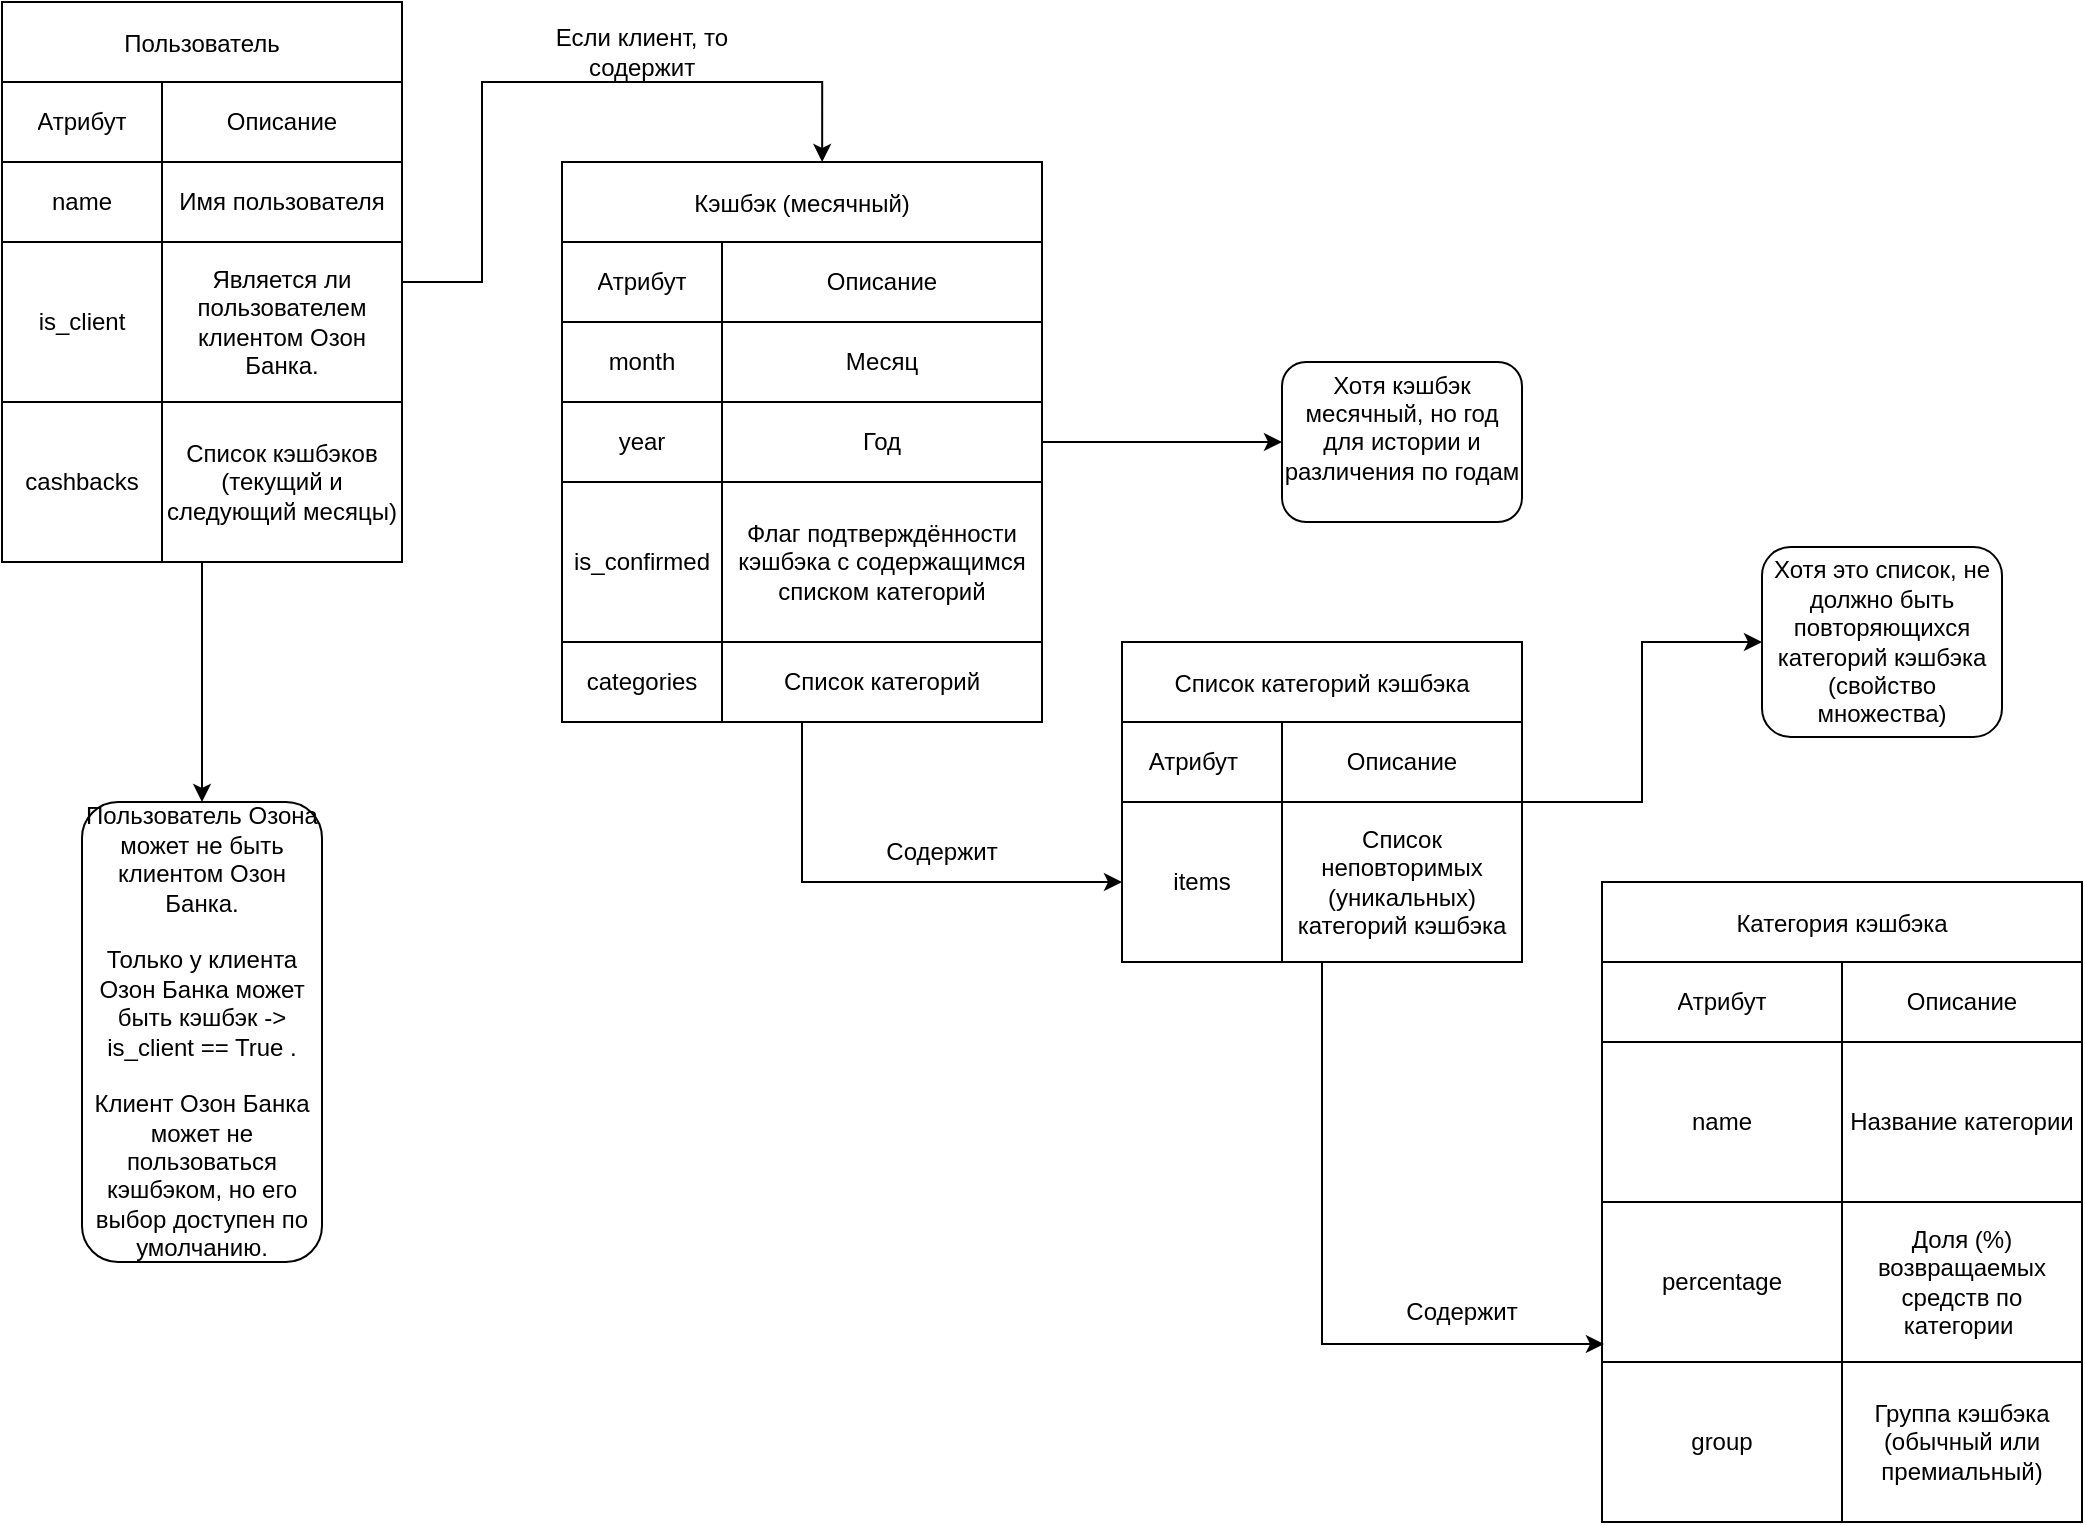 <mxfile version="24.7.17">
  <diagram name="Page-1" id="cx02CMatr94ILN04bPKe">
    <mxGraphModel dx="1368" dy="835" grid="1" gridSize="10" guides="1" tooltips="1" connect="1" arrows="1" fold="1" page="1" pageScale="1" pageWidth="1100" pageHeight="850" math="0" shadow="0">
      <root>
        <mxCell id="0" />
        <mxCell id="1" parent="0" />
        <mxCell id="ibllBAHYzR9Kgjg2L-2O-44" value="Категория кэшбэка" style="shape=table;startSize=40;container=1;collapsible=0;childLayout=tableLayout;" parent="1" vertex="1">
          <mxGeometry x="840" y="480" width="240" height="320" as="geometry" />
        </mxCell>
        <mxCell id="ibllBAHYzR9Kgjg2L-2O-45" value="" style="shape=tableRow;horizontal=0;startSize=0;swimlaneHead=0;swimlaneBody=0;strokeColor=inherit;top=0;left=0;bottom=0;right=0;collapsible=0;dropTarget=0;fillColor=none;points=[[0,0.5],[1,0.5]];portConstraint=eastwest;" parent="ibllBAHYzR9Kgjg2L-2O-44" vertex="1">
          <mxGeometry y="40" width="240" height="40" as="geometry" />
        </mxCell>
        <mxCell id="ibllBAHYzR9Kgjg2L-2O-46" value="Атрибут" style="shape=partialRectangle;html=1;whiteSpace=wrap;connectable=0;strokeColor=inherit;overflow=hidden;fillColor=none;top=0;left=0;bottom=0;right=0;pointerEvents=1;" parent="ibllBAHYzR9Kgjg2L-2O-45" vertex="1">
          <mxGeometry width="120" height="40" as="geometry">
            <mxRectangle width="120" height="40" as="alternateBounds" />
          </mxGeometry>
        </mxCell>
        <mxCell id="ibllBAHYzR9Kgjg2L-2O-48" value="Описание" style="shape=partialRectangle;html=1;whiteSpace=wrap;connectable=0;strokeColor=inherit;overflow=hidden;fillColor=none;top=0;left=0;bottom=0;right=0;pointerEvents=1;" parent="ibllBAHYzR9Kgjg2L-2O-45" vertex="1">
          <mxGeometry x="120" width="120" height="40" as="geometry">
            <mxRectangle width="120" height="40" as="alternateBounds" />
          </mxGeometry>
        </mxCell>
        <mxCell id="ibllBAHYzR9Kgjg2L-2O-50" value="" style="shape=tableRow;horizontal=0;startSize=0;swimlaneHead=0;swimlaneBody=0;strokeColor=inherit;top=0;left=0;bottom=0;right=0;collapsible=0;dropTarget=0;fillColor=none;points=[[0,0.5],[1,0.5]];portConstraint=eastwest;" parent="ibllBAHYzR9Kgjg2L-2O-44" vertex="1">
          <mxGeometry y="80" width="240" height="80" as="geometry" />
        </mxCell>
        <mxCell id="ibllBAHYzR9Kgjg2L-2O-51" value="name" style="shape=partialRectangle;html=1;whiteSpace=wrap;connectable=0;strokeColor=inherit;overflow=hidden;fillColor=none;top=0;left=0;bottom=0;right=0;pointerEvents=1;" parent="ibllBAHYzR9Kgjg2L-2O-50" vertex="1">
          <mxGeometry width="120" height="80" as="geometry">
            <mxRectangle width="120" height="80" as="alternateBounds" />
          </mxGeometry>
        </mxCell>
        <mxCell id="ibllBAHYzR9Kgjg2L-2O-53" value="Название категории" style="shape=partialRectangle;html=1;whiteSpace=wrap;connectable=0;strokeColor=inherit;overflow=hidden;fillColor=none;top=0;left=0;bottom=0;right=0;pointerEvents=1;" parent="ibllBAHYzR9Kgjg2L-2O-50" vertex="1">
          <mxGeometry x="120" width="120" height="80" as="geometry">
            <mxRectangle width="120" height="80" as="alternateBounds" />
          </mxGeometry>
        </mxCell>
        <mxCell id="ibllBAHYzR9Kgjg2L-2O-91" style="shape=tableRow;horizontal=0;startSize=0;swimlaneHead=0;swimlaneBody=0;strokeColor=inherit;top=0;left=0;bottom=0;right=0;collapsible=0;dropTarget=0;fillColor=none;points=[[0,0.5],[1,0.5]];portConstraint=eastwest;" parent="ibllBAHYzR9Kgjg2L-2O-44" vertex="1">
          <mxGeometry y="160" width="240" height="80" as="geometry" />
        </mxCell>
        <mxCell id="ibllBAHYzR9Kgjg2L-2O-92" value="percentage" style="shape=partialRectangle;html=1;whiteSpace=wrap;connectable=0;strokeColor=inherit;overflow=hidden;fillColor=none;top=0;left=0;bottom=0;right=0;pointerEvents=1;" parent="ibllBAHYzR9Kgjg2L-2O-91" vertex="1">
          <mxGeometry width="120" height="80" as="geometry">
            <mxRectangle width="120" height="80" as="alternateBounds" />
          </mxGeometry>
        </mxCell>
        <mxCell id="ibllBAHYzR9Kgjg2L-2O-94" value="Доля (%) возвращаемых средств по категории&amp;nbsp;" style="shape=partialRectangle;html=1;whiteSpace=wrap;connectable=0;strokeColor=inherit;overflow=hidden;fillColor=none;top=0;left=0;bottom=0;right=0;pointerEvents=1;" parent="ibllBAHYzR9Kgjg2L-2O-91" vertex="1">
          <mxGeometry x="120" width="120" height="80" as="geometry">
            <mxRectangle width="120" height="80" as="alternateBounds" />
          </mxGeometry>
        </mxCell>
        <mxCell id="ibllBAHYzR9Kgjg2L-2O-128" style="shape=tableRow;horizontal=0;startSize=0;swimlaneHead=0;swimlaneBody=0;strokeColor=inherit;top=0;left=0;bottom=0;right=0;collapsible=0;dropTarget=0;fillColor=none;points=[[0,0.5],[1,0.5]];portConstraint=eastwest;" parent="ibllBAHYzR9Kgjg2L-2O-44" vertex="1">
          <mxGeometry y="240" width="240" height="80" as="geometry" />
        </mxCell>
        <mxCell id="ibllBAHYzR9Kgjg2L-2O-129" value="group" style="shape=partialRectangle;html=1;whiteSpace=wrap;connectable=0;strokeColor=inherit;overflow=hidden;fillColor=none;top=0;left=0;bottom=0;right=0;pointerEvents=1;" parent="ibllBAHYzR9Kgjg2L-2O-128" vertex="1">
          <mxGeometry width="120" height="80" as="geometry">
            <mxRectangle width="120" height="80" as="alternateBounds" />
          </mxGeometry>
        </mxCell>
        <mxCell id="ibllBAHYzR9Kgjg2L-2O-131" value="Группа кэшбэка (обычный или премиальный)" style="shape=partialRectangle;html=1;whiteSpace=wrap;connectable=0;strokeColor=inherit;overflow=hidden;fillColor=none;top=0;left=0;bottom=0;right=0;pointerEvents=1;" parent="ibllBAHYzR9Kgjg2L-2O-128" vertex="1">
          <mxGeometry x="120" width="120" height="80" as="geometry">
            <mxRectangle width="120" height="80" as="alternateBounds" />
          </mxGeometry>
        </mxCell>
        <mxCell id="ibllBAHYzR9Kgjg2L-2O-158" value="" style="edgeStyle=orthogonalEdgeStyle;rounded=0;orthogonalLoop=1;jettySize=auto;html=1;" parent="1" source="ibllBAHYzR9Kgjg2L-2O-148" target="ibllBAHYzR9Kgjg2L-2O-157" edge="1">
          <mxGeometry relative="1" as="geometry" />
        </mxCell>
        <mxCell id="ibllBAHYzR9Kgjg2L-2O-148" value="Список категорий кэшбэка" style="shape=table;startSize=40;container=1;collapsible=0;childLayout=tableLayout;" parent="1" vertex="1">
          <mxGeometry x="600" y="360" width="200" height="160" as="geometry" />
        </mxCell>
        <mxCell id="ibllBAHYzR9Kgjg2L-2O-149" value="" style="shape=tableRow;horizontal=0;startSize=0;swimlaneHead=0;swimlaneBody=0;strokeColor=inherit;top=0;left=0;bottom=0;right=0;collapsible=0;dropTarget=0;fillColor=none;points=[[0,0.5],[1,0.5]];portConstraint=eastwest;" parent="ibllBAHYzR9Kgjg2L-2O-148" vertex="1">
          <mxGeometry y="40" width="200" height="40" as="geometry" />
        </mxCell>
        <mxCell id="ibllBAHYzR9Kgjg2L-2O-150" value="Атрибут&lt;span style=&quot;white-space: pre;&quot;&gt;&#x9;&lt;/span&gt;" style="shape=partialRectangle;html=1;whiteSpace=wrap;connectable=0;strokeColor=inherit;overflow=hidden;fillColor=none;top=0;left=0;bottom=0;right=0;pointerEvents=1;" parent="ibllBAHYzR9Kgjg2L-2O-149" vertex="1">
          <mxGeometry width="80" height="40" as="geometry">
            <mxRectangle width="80" height="40" as="alternateBounds" />
          </mxGeometry>
        </mxCell>
        <mxCell id="ibllBAHYzR9Kgjg2L-2O-152" value="Описание" style="shape=partialRectangle;html=1;whiteSpace=wrap;connectable=0;strokeColor=inherit;overflow=hidden;fillColor=none;top=0;left=0;bottom=0;right=0;pointerEvents=1;" parent="ibllBAHYzR9Kgjg2L-2O-149" vertex="1">
          <mxGeometry x="80" width="120" height="40" as="geometry">
            <mxRectangle width="120" height="40" as="alternateBounds" />
          </mxGeometry>
        </mxCell>
        <mxCell id="ibllBAHYzR9Kgjg2L-2O-153" value="" style="shape=tableRow;horizontal=0;startSize=0;swimlaneHead=0;swimlaneBody=0;strokeColor=inherit;top=0;left=0;bottom=0;right=0;collapsible=0;dropTarget=0;fillColor=none;points=[[0,0.5],[1,0.5]];portConstraint=eastwest;" parent="ibllBAHYzR9Kgjg2L-2O-148" vertex="1">
          <mxGeometry y="80" width="200" height="80" as="geometry" />
        </mxCell>
        <mxCell id="ibllBAHYzR9Kgjg2L-2O-154" value="items" style="shape=partialRectangle;html=1;whiteSpace=wrap;connectable=0;strokeColor=inherit;overflow=hidden;fillColor=none;top=0;left=0;bottom=0;right=0;pointerEvents=1;" parent="ibllBAHYzR9Kgjg2L-2O-153" vertex="1">
          <mxGeometry width="80" height="80" as="geometry">
            <mxRectangle width="80" height="80" as="alternateBounds" />
          </mxGeometry>
        </mxCell>
        <mxCell id="ibllBAHYzR9Kgjg2L-2O-156" value="Список неповторимых (уникальных) категорий кэшбэка" style="shape=partialRectangle;html=1;whiteSpace=wrap;connectable=0;strokeColor=inherit;overflow=hidden;fillColor=none;top=0;left=0;bottom=0;right=0;pointerEvents=1;" parent="ibllBAHYzR9Kgjg2L-2O-153" vertex="1">
          <mxGeometry x="80" width="120" height="80" as="geometry">
            <mxRectangle width="120" height="80" as="alternateBounds" />
          </mxGeometry>
        </mxCell>
        <mxCell id="ibllBAHYzR9Kgjg2L-2O-157" value="Хотя это список, не должно быть повторяющихся категорий кэшбэка (свойство множества)" style="rounded=1;whiteSpace=wrap;html=1;startSize=40;" parent="1" vertex="1">
          <mxGeometry x="920" y="312.5" width="120" height="95" as="geometry" />
        </mxCell>
        <mxCell id="tMk3rHfRWIWlL3ZxscIt-21" style="edgeStyle=orthogonalEdgeStyle;rounded=0;orthogonalLoop=1;jettySize=auto;html=1;entryX=0;entryY=0.5;entryDx=0;entryDy=0;" edge="1" parent="1" source="tMk3rHfRWIWlL3ZxscIt-4" target="ibllBAHYzR9Kgjg2L-2O-153">
          <mxGeometry relative="1" as="geometry" />
        </mxCell>
        <mxCell id="tMk3rHfRWIWlL3ZxscIt-27" value="" style="edgeStyle=orthogonalEdgeStyle;rounded=0;orthogonalLoop=1;jettySize=auto;html=1;" edge="1" parent="1" source="tMk3rHfRWIWlL3ZxscIt-4" target="tMk3rHfRWIWlL3ZxscIt-26">
          <mxGeometry relative="1" as="geometry" />
        </mxCell>
        <mxCell id="tMk3rHfRWIWlL3ZxscIt-4" value="Кэшбэк (месячный)" style="shape=table;startSize=40;container=1;collapsible=0;childLayout=tableLayout;" vertex="1" parent="1">
          <mxGeometry x="320" y="120" width="240" height="280" as="geometry" />
        </mxCell>
        <mxCell id="tMk3rHfRWIWlL3ZxscIt-5" value="" style="shape=tableRow;horizontal=0;startSize=0;swimlaneHead=0;swimlaneBody=0;strokeColor=inherit;top=0;left=0;bottom=0;right=0;collapsible=0;dropTarget=0;fillColor=none;points=[[0,0.5],[1,0.5]];portConstraint=eastwest;" vertex="1" parent="tMk3rHfRWIWlL3ZxscIt-4">
          <mxGeometry y="40" width="240" height="40" as="geometry" />
        </mxCell>
        <mxCell id="tMk3rHfRWIWlL3ZxscIt-6" value="Атрибут" style="shape=partialRectangle;html=1;whiteSpace=wrap;connectable=0;strokeColor=inherit;overflow=hidden;fillColor=none;top=0;left=0;bottom=0;right=0;pointerEvents=1;" vertex="1" parent="tMk3rHfRWIWlL3ZxscIt-5">
          <mxGeometry width="80" height="40" as="geometry">
            <mxRectangle width="80" height="40" as="alternateBounds" />
          </mxGeometry>
        </mxCell>
        <mxCell id="tMk3rHfRWIWlL3ZxscIt-7" value="Описание" style="shape=partialRectangle;html=1;whiteSpace=wrap;connectable=0;strokeColor=inherit;overflow=hidden;fillColor=none;top=0;left=0;bottom=0;right=0;pointerEvents=1;" vertex="1" parent="tMk3rHfRWIWlL3ZxscIt-5">
          <mxGeometry x="80" width="160" height="40" as="geometry">
            <mxRectangle width="160" height="40" as="alternateBounds" />
          </mxGeometry>
        </mxCell>
        <mxCell id="tMk3rHfRWIWlL3ZxscIt-8" value="" style="shape=tableRow;horizontal=0;startSize=0;swimlaneHead=0;swimlaneBody=0;strokeColor=inherit;top=0;left=0;bottom=0;right=0;collapsible=0;dropTarget=0;fillColor=none;points=[[0,0.5],[1,0.5]];portConstraint=eastwest;" vertex="1" parent="tMk3rHfRWIWlL3ZxscIt-4">
          <mxGeometry y="80" width="240" height="40" as="geometry" />
        </mxCell>
        <mxCell id="tMk3rHfRWIWlL3ZxscIt-9" value="month" style="shape=partialRectangle;html=1;whiteSpace=wrap;connectable=0;strokeColor=inherit;overflow=hidden;fillColor=none;top=0;left=0;bottom=0;right=0;pointerEvents=1;" vertex="1" parent="tMk3rHfRWIWlL3ZxscIt-8">
          <mxGeometry width="80" height="40" as="geometry">
            <mxRectangle width="80" height="40" as="alternateBounds" />
          </mxGeometry>
        </mxCell>
        <mxCell id="tMk3rHfRWIWlL3ZxscIt-10" value="Месяц" style="shape=partialRectangle;html=1;whiteSpace=wrap;connectable=0;strokeColor=inherit;overflow=hidden;fillColor=none;top=0;left=0;bottom=0;right=0;pointerEvents=1;" vertex="1" parent="tMk3rHfRWIWlL3ZxscIt-8">
          <mxGeometry x="80" width="160" height="40" as="geometry">
            <mxRectangle width="160" height="40" as="alternateBounds" />
          </mxGeometry>
        </mxCell>
        <mxCell id="tMk3rHfRWIWlL3ZxscIt-11" value="" style="shape=tableRow;horizontal=0;startSize=0;swimlaneHead=0;swimlaneBody=0;strokeColor=inherit;top=0;left=0;bottom=0;right=0;collapsible=0;dropTarget=0;fillColor=none;points=[[0,0.5],[1,0.5]];portConstraint=eastwest;" vertex="1" parent="tMk3rHfRWIWlL3ZxscIt-4">
          <mxGeometry y="120" width="240" height="40" as="geometry" />
        </mxCell>
        <mxCell id="tMk3rHfRWIWlL3ZxscIt-12" value="year" style="shape=partialRectangle;html=1;whiteSpace=wrap;connectable=0;strokeColor=inherit;overflow=hidden;fillColor=none;top=0;left=0;bottom=0;right=0;pointerEvents=1;" vertex="1" parent="tMk3rHfRWIWlL3ZxscIt-11">
          <mxGeometry width="80" height="40" as="geometry">
            <mxRectangle width="80" height="40" as="alternateBounds" />
          </mxGeometry>
        </mxCell>
        <mxCell id="tMk3rHfRWIWlL3ZxscIt-13" value="Год" style="shape=partialRectangle;html=1;whiteSpace=wrap;connectable=0;strokeColor=inherit;overflow=hidden;fillColor=none;top=0;left=0;bottom=0;right=0;pointerEvents=1;" vertex="1" parent="tMk3rHfRWIWlL3ZxscIt-11">
          <mxGeometry x="80" width="160" height="40" as="geometry">
            <mxRectangle width="160" height="40" as="alternateBounds" />
          </mxGeometry>
        </mxCell>
        <mxCell id="tMk3rHfRWIWlL3ZxscIt-23" style="shape=tableRow;horizontal=0;startSize=0;swimlaneHead=0;swimlaneBody=0;strokeColor=inherit;top=0;left=0;bottom=0;right=0;collapsible=0;dropTarget=0;fillColor=none;points=[[0,0.5],[1,0.5]];portConstraint=eastwest;" vertex="1" parent="tMk3rHfRWIWlL3ZxscIt-4">
          <mxGeometry y="160" width="240" height="80" as="geometry" />
        </mxCell>
        <mxCell id="tMk3rHfRWIWlL3ZxscIt-24" value="is_confirmed" style="shape=partialRectangle;html=1;whiteSpace=wrap;connectable=0;strokeColor=inherit;overflow=hidden;fillColor=none;top=0;left=0;bottom=0;right=0;pointerEvents=1;" vertex="1" parent="tMk3rHfRWIWlL3ZxscIt-23">
          <mxGeometry width="80" height="80" as="geometry">
            <mxRectangle width="80" height="80" as="alternateBounds" />
          </mxGeometry>
        </mxCell>
        <mxCell id="tMk3rHfRWIWlL3ZxscIt-25" value="Флаг подтверждённости кэшбэка с содержащимся списком категорий" style="shape=partialRectangle;html=1;whiteSpace=wrap;connectable=0;strokeColor=inherit;overflow=hidden;fillColor=none;top=0;left=0;bottom=0;right=0;pointerEvents=1;" vertex="1" parent="tMk3rHfRWIWlL3ZxscIt-23">
          <mxGeometry x="80" width="160" height="80" as="geometry">
            <mxRectangle width="160" height="80" as="alternateBounds" />
          </mxGeometry>
        </mxCell>
        <mxCell id="tMk3rHfRWIWlL3ZxscIt-14" value="" style="shape=tableRow;horizontal=0;startSize=0;swimlaneHead=0;swimlaneBody=0;strokeColor=inherit;top=0;left=0;bottom=0;right=0;collapsible=0;dropTarget=0;fillColor=none;points=[[0,0.5],[1,0.5]];portConstraint=eastwest;" vertex="1" parent="tMk3rHfRWIWlL3ZxscIt-4">
          <mxGeometry y="240" width="240" height="40" as="geometry" />
        </mxCell>
        <mxCell id="tMk3rHfRWIWlL3ZxscIt-15" value="categories" style="shape=partialRectangle;html=1;whiteSpace=wrap;connectable=0;strokeColor=inherit;overflow=hidden;fillColor=none;top=0;left=0;bottom=0;right=0;pointerEvents=1;" vertex="1" parent="tMk3rHfRWIWlL3ZxscIt-14">
          <mxGeometry width="80" height="40" as="geometry">
            <mxRectangle width="80" height="40" as="alternateBounds" />
          </mxGeometry>
        </mxCell>
        <mxCell id="tMk3rHfRWIWlL3ZxscIt-16" value="Список категорий" style="shape=partialRectangle;html=1;whiteSpace=wrap;connectable=0;strokeColor=inherit;overflow=hidden;fillColor=none;top=0;left=0;bottom=0;right=0;pointerEvents=1;" vertex="1" parent="tMk3rHfRWIWlL3ZxscIt-14">
          <mxGeometry x="80" width="160" height="40" as="geometry">
            <mxRectangle width="160" height="40" as="alternateBounds" />
          </mxGeometry>
        </mxCell>
        <mxCell id="tMk3rHfRWIWlL3ZxscIt-19" style="edgeStyle=orthogonalEdgeStyle;rounded=0;orthogonalLoop=1;jettySize=auto;html=1;entryX=0.004;entryY=0.888;entryDx=0;entryDy=0;entryPerimeter=0;" edge="1" parent="1" source="ibllBAHYzR9Kgjg2L-2O-148" target="ibllBAHYzR9Kgjg2L-2O-91">
          <mxGeometry relative="1" as="geometry" />
        </mxCell>
        <mxCell id="tMk3rHfRWIWlL3ZxscIt-20" value="Содержит" style="text;html=1;align=center;verticalAlign=middle;whiteSpace=wrap;rounded=0;" vertex="1" parent="1">
          <mxGeometry x="710" y="680" width="120" height="30" as="geometry" />
        </mxCell>
        <mxCell id="tMk3rHfRWIWlL3ZxscIt-22" value="Содержит" style="text;html=1;align=center;verticalAlign=middle;whiteSpace=wrap;rounded=0;" vertex="1" parent="1">
          <mxGeometry x="450" y="450" width="120" height="30" as="geometry" />
        </mxCell>
        <mxCell id="tMk3rHfRWIWlL3ZxscIt-26" value="Хотя кэшбэк месячный, но год для истории и различения по годам&lt;div&gt;&lt;br/&gt;&lt;/div&gt;" style="rounded=1;whiteSpace=wrap;html=1;startSize=40;" vertex="1" parent="1">
          <mxGeometry x="680" y="220" width="120" height="80" as="geometry" />
        </mxCell>
        <mxCell id="tMk3rHfRWIWlL3ZxscIt-44" value="" style="edgeStyle=orthogonalEdgeStyle;rounded=0;orthogonalLoop=1;jettySize=auto;html=1;" edge="1" parent="1" source="tMk3rHfRWIWlL3ZxscIt-28" target="tMk3rHfRWIWlL3ZxscIt-43">
          <mxGeometry relative="1" as="geometry" />
        </mxCell>
        <mxCell id="tMk3rHfRWIWlL3ZxscIt-28" value="Пользователь" style="shape=table;startSize=40;container=1;collapsible=0;childLayout=tableLayout;" vertex="1" parent="1">
          <mxGeometry x="40" y="40" width="200" height="280" as="geometry" />
        </mxCell>
        <mxCell id="tMk3rHfRWIWlL3ZxscIt-29" value="" style="shape=tableRow;horizontal=0;startSize=0;swimlaneHead=0;swimlaneBody=0;strokeColor=inherit;top=0;left=0;bottom=0;right=0;collapsible=0;dropTarget=0;fillColor=none;points=[[0,0.5],[1,0.5]];portConstraint=eastwest;" vertex="1" parent="tMk3rHfRWIWlL3ZxscIt-28">
          <mxGeometry y="40" width="200" height="40" as="geometry" />
        </mxCell>
        <mxCell id="tMk3rHfRWIWlL3ZxscIt-30" value="Атрибут" style="shape=partialRectangle;html=1;whiteSpace=wrap;connectable=0;strokeColor=inherit;overflow=hidden;fillColor=none;top=0;left=0;bottom=0;right=0;pointerEvents=1;" vertex="1" parent="tMk3rHfRWIWlL3ZxscIt-29">
          <mxGeometry width="80" height="40" as="geometry">
            <mxRectangle width="80" height="40" as="alternateBounds" />
          </mxGeometry>
        </mxCell>
        <mxCell id="tMk3rHfRWIWlL3ZxscIt-31" value="Описание" style="shape=partialRectangle;html=1;whiteSpace=wrap;connectable=0;strokeColor=inherit;overflow=hidden;fillColor=none;top=0;left=0;bottom=0;right=0;pointerEvents=1;" vertex="1" parent="tMk3rHfRWIWlL3ZxscIt-29">
          <mxGeometry x="80" width="120" height="40" as="geometry">
            <mxRectangle width="120" height="40" as="alternateBounds" />
          </mxGeometry>
        </mxCell>
        <mxCell id="tMk3rHfRWIWlL3ZxscIt-32" value="" style="shape=tableRow;horizontal=0;startSize=0;swimlaneHead=0;swimlaneBody=0;strokeColor=inherit;top=0;left=0;bottom=0;right=0;collapsible=0;dropTarget=0;fillColor=none;points=[[0,0.5],[1,0.5]];portConstraint=eastwest;" vertex="1" parent="tMk3rHfRWIWlL3ZxscIt-28">
          <mxGeometry y="80" width="200" height="40" as="geometry" />
        </mxCell>
        <mxCell id="tMk3rHfRWIWlL3ZxscIt-33" value="name" style="shape=partialRectangle;html=1;whiteSpace=wrap;connectable=0;strokeColor=inherit;overflow=hidden;fillColor=none;top=0;left=0;bottom=0;right=0;pointerEvents=1;" vertex="1" parent="tMk3rHfRWIWlL3ZxscIt-32">
          <mxGeometry width="80" height="40" as="geometry">
            <mxRectangle width="80" height="40" as="alternateBounds" />
          </mxGeometry>
        </mxCell>
        <mxCell id="tMk3rHfRWIWlL3ZxscIt-34" value="Имя пользователя" style="shape=partialRectangle;html=1;whiteSpace=wrap;connectable=0;strokeColor=inherit;overflow=hidden;fillColor=none;top=0;left=0;bottom=0;right=0;pointerEvents=1;" vertex="1" parent="tMk3rHfRWIWlL3ZxscIt-32">
          <mxGeometry x="80" width="120" height="40" as="geometry">
            <mxRectangle width="120" height="40" as="alternateBounds" />
          </mxGeometry>
        </mxCell>
        <mxCell id="tMk3rHfRWIWlL3ZxscIt-38" style="shape=tableRow;horizontal=0;startSize=0;swimlaneHead=0;swimlaneBody=0;strokeColor=inherit;top=0;left=0;bottom=0;right=0;collapsible=0;dropTarget=0;fillColor=none;points=[[0,0.5],[1,0.5]];portConstraint=eastwest;" vertex="1" parent="tMk3rHfRWIWlL3ZxscIt-28">
          <mxGeometry y="120" width="200" height="80" as="geometry" />
        </mxCell>
        <mxCell id="tMk3rHfRWIWlL3ZxscIt-39" value="is_client" style="shape=partialRectangle;html=1;whiteSpace=wrap;connectable=0;strokeColor=inherit;overflow=hidden;fillColor=none;top=0;left=0;bottom=0;right=0;pointerEvents=1;" vertex="1" parent="tMk3rHfRWIWlL3ZxscIt-38">
          <mxGeometry width="80" height="80" as="geometry">
            <mxRectangle width="80" height="80" as="alternateBounds" />
          </mxGeometry>
        </mxCell>
        <mxCell id="tMk3rHfRWIWlL3ZxscIt-40" value="Является ли пользователем клиентом Озон Банка." style="shape=partialRectangle;html=1;whiteSpace=wrap;connectable=0;strokeColor=inherit;overflow=hidden;fillColor=none;top=0;left=0;bottom=0;right=0;pointerEvents=1;" vertex="1" parent="tMk3rHfRWIWlL3ZxscIt-38">
          <mxGeometry x="80" width="120" height="80" as="geometry">
            <mxRectangle width="120" height="80" as="alternateBounds" />
          </mxGeometry>
        </mxCell>
        <mxCell id="tMk3rHfRWIWlL3ZxscIt-35" value="" style="shape=tableRow;horizontal=0;startSize=0;swimlaneHead=0;swimlaneBody=0;strokeColor=inherit;top=0;left=0;bottom=0;right=0;collapsible=0;dropTarget=0;fillColor=none;points=[[0,0.5],[1,0.5]];portConstraint=eastwest;" vertex="1" parent="tMk3rHfRWIWlL3ZxscIt-28">
          <mxGeometry y="200" width="200" height="80" as="geometry" />
        </mxCell>
        <mxCell id="tMk3rHfRWIWlL3ZxscIt-36" value="cashbacks" style="shape=partialRectangle;html=1;whiteSpace=wrap;connectable=0;strokeColor=inherit;overflow=hidden;fillColor=none;top=0;left=0;bottom=0;right=0;pointerEvents=1;" vertex="1" parent="tMk3rHfRWIWlL3ZxscIt-35">
          <mxGeometry width="80" height="80" as="geometry">
            <mxRectangle width="80" height="80" as="alternateBounds" />
          </mxGeometry>
        </mxCell>
        <mxCell id="tMk3rHfRWIWlL3ZxscIt-37" value="Список кэшбэков (текущий и следующий месяцы)" style="shape=partialRectangle;html=1;whiteSpace=wrap;connectable=0;strokeColor=inherit;overflow=hidden;fillColor=none;top=0;left=0;bottom=0;right=0;pointerEvents=1;" vertex="1" parent="tMk3rHfRWIWlL3ZxscIt-35">
          <mxGeometry x="80" width="120" height="80" as="geometry">
            <mxRectangle width="120" height="80" as="alternateBounds" />
          </mxGeometry>
        </mxCell>
        <mxCell id="tMk3rHfRWIWlL3ZxscIt-41" style="edgeStyle=orthogonalEdgeStyle;rounded=0;orthogonalLoop=1;jettySize=auto;html=1;entryX=0.542;entryY=0;entryDx=0;entryDy=0;entryPerimeter=0;" edge="1" parent="1" source="tMk3rHfRWIWlL3ZxscIt-28" target="tMk3rHfRWIWlL3ZxscIt-4">
          <mxGeometry relative="1" as="geometry">
            <Array as="points">
              <mxPoint x="280" y="180" />
              <mxPoint x="280" y="80" />
              <mxPoint x="450" y="80" />
            </Array>
          </mxGeometry>
        </mxCell>
        <mxCell id="tMk3rHfRWIWlL3ZxscIt-42" value="Если клиент, то содержит" style="text;html=1;align=center;verticalAlign=middle;whiteSpace=wrap;rounded=0;" vertex="1" parent="1">
          <mxGeometry x="300" y="50" width="120" height="30" as="geometry" />
        </mxCell>
        <mxCell id="tMk3rHfRWIWlL3ZxscIt-43" value="&lt;div&gt;Пользователь Озона может не быть клиентом Озон Банка.&lt;/div&gt;&lt;div&gt;&lt;br&gt;&lt;/div&gt;Только у клиента Озон Банка может быть кэшбэк -&amp;gt; is_client == True .&lt;div&gt;&lt;br&gt;&lt;/div&gt;&lt;div&gt;Клиент Озон Банка может не пользоваться кэшбэком, но его выбор доступен по умолчанию.&lt;/div&gt;" style="rounded=1;whiteSpace=wrap;html=1;startSize=40;" vertex="1" parent="1">
          <mxGeometry x="80" y="440" width="120" height="230" as="geometry" />
        </mxCell>
      </root>
    </mxGraphModel>
  </diagram>
</mxfile>

